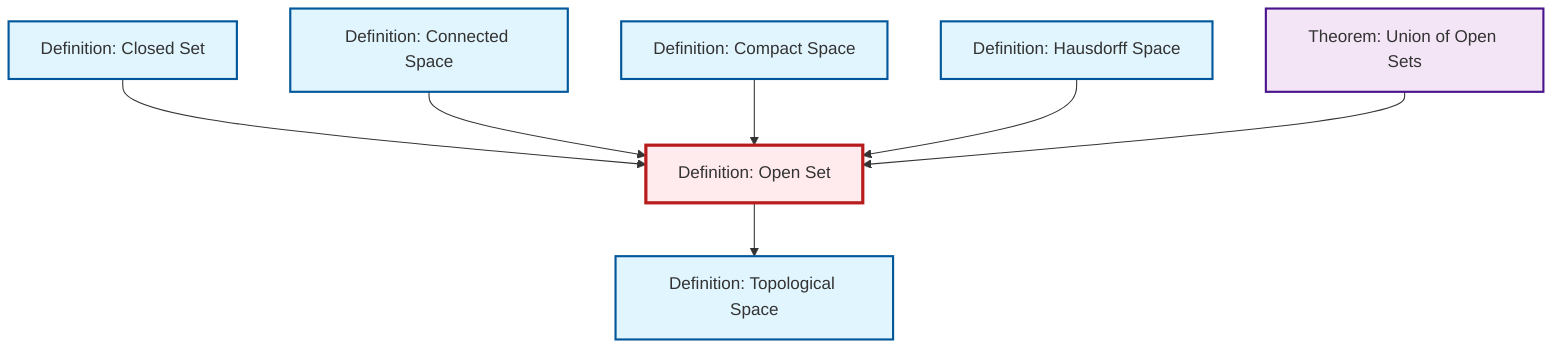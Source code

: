 graph TD
    classDef definition fill:#e1f5fe,stroke:#01579b,stroke-width:2px
    classDef theorem fill:#f3e5f5,stroke:#4a148c,stroke-width:2px
    classDef axiom fill:#fff3e0,stroke:#e65100,stroke-width:2px
    classDef example fill:#e8f5e9,stroke:#1b5e20,stroke-width:2px
    classDef current fill:#ffebee,stroke:#b71c1c,stroke-width:3px
    def-topological-space["Definition: Topological Space"]:::definition
    def-closed-set["Definition: Closed Set"]:::definition
    def-open-set["Definition: Open Set"]:::definition
    def-hausdorff["Definition: Hausdorff Space"]:::definition
    thm-union-open-sets["Theorem: Union of Open Sets"]:::theorem
    def-connected["Definition: Connected Space"]:::definition
    def-compact["Definition: Compact Space"]:::definition
    def-closed-set --> def-open-set
    def-connected --> def-open-set
    def-open-set --> def-topological-space
    def-compact --> def-open-set
    def-hausdorff --> def-open-set
    thm-union-open-sets --> def-open-set
    class def-open-set current